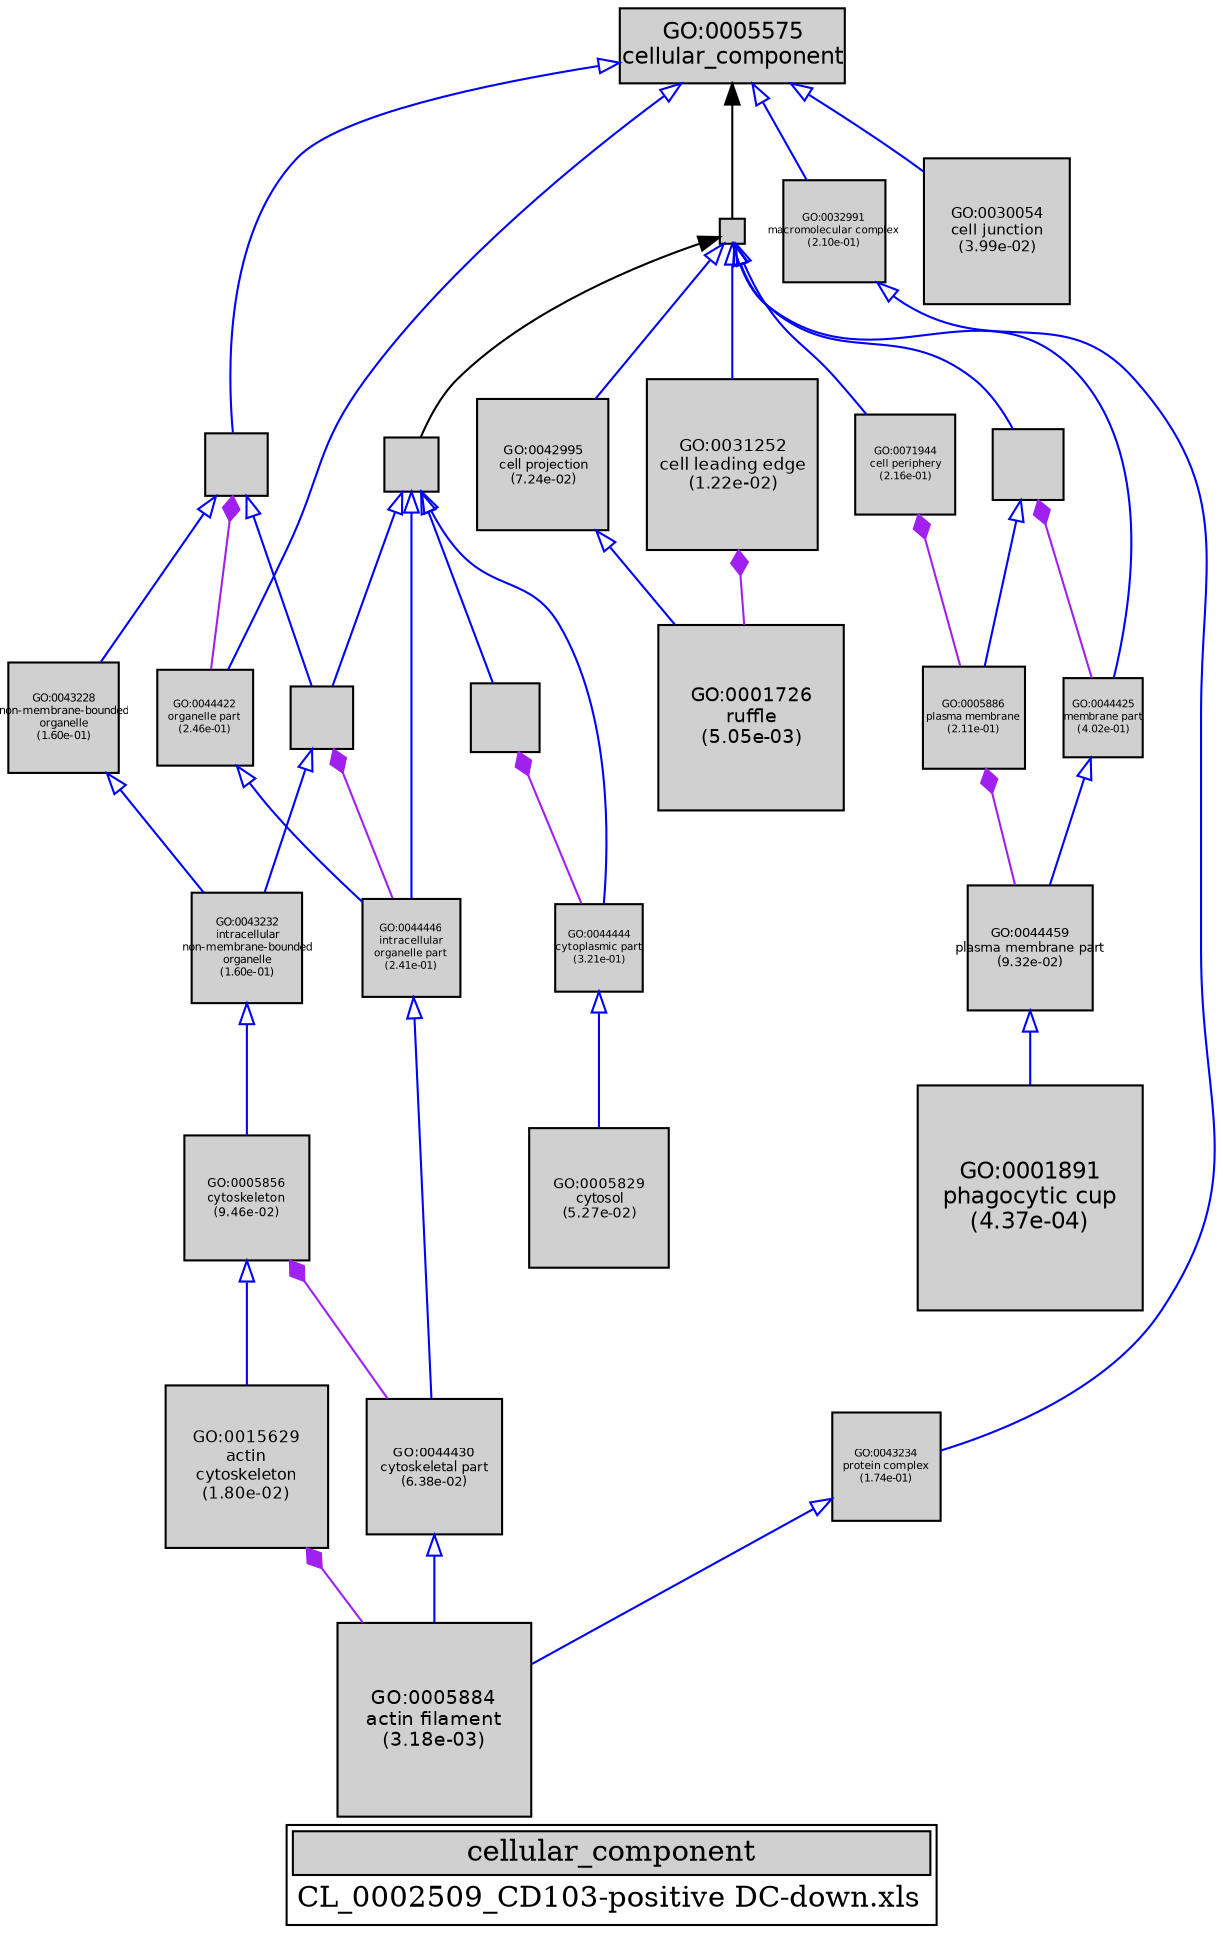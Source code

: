 digraph "cellular_component" {
graph [ bgcolor = "#FFFFFF", label = <<TABLE COLOR="black" BGCOLOR="white"><TR><TD COLSPAN="2" BGCOLOR="#D0D0D0"><FONT COLOR="black">cellular_component</FONT></TD></TR><TR><TD BORDER="0">CL_0002509_CD103-positive DC-down.xls</TD></TR></TABLE>> ];
node [ fontname = "Helvetica" ];

subgraph "nodes" {

node [ style = "filled", fixedsize = "true", width = 1, shape = "box", fontsize = 9, fillcolor = "#D0D0D0", fontcolor = "black", color = "black" ];

"GO:0015629" [ URL = "#GO:0015629", label = <<TABLE BORDER="0"><TR><TD>GO:0015629<BR/>actin<BR/>cytoskeleton<BR/>(1.80e-02)</TD></TR></TABLE>>, width = 1.0834099118, shape = "box", fontsize = 7.80055136492, height = 1.0834099118 ];
"GO:0016020" [ URL = "#GO:0016020", label = "", width = 0.465504875201, shape = "box", height = 0.465504875201 ];
"GO:0001726" [ URL = "#GO:0001726", label = <<TABLE BORDER="0"><TR><TD>GO:0001726<BR/>ruffle<BR/>(5.05e-03)</TD></TR></TABLE>>, width = 1.24139348422, shape = "box", fontsize = 8.93803308635, height = 1.24139348422 ];
"GO:0030054" [ URL = "#GO:0030054", label = <<TABLE BORDER="0"><TR><TD>GO:0030054<BR/>cell junction<BR/>(3.99e-02)</TD></TR></TABLE>>, width = 0.970865413608, shape = "box", fontsize = 6.99023097798, height = 0.970865413608 ];
"GO:0042995" [ URL = "#GO:0042995", label = <<TABLE BORDER="0"><TR><TD>GO:0042995<BR/>cell projection<BR/>(7.24e-02)</TD></TR></TABLE>>, width = 0.877576520015, shape = "box", fontsize = 6.31855094411, height = 0.877576520015 ];
"GO:0005829" [ URL = "#GO:0005829", label = <<TABLE BORDER="0"><TR><TD>GO:0005829<BR/>cytosol<BR/>(5.27e-02)</TD></TR></TABLE>>, width = 0.928507674383, shape = "box", fontsize = 6.68525525555, height = 0.928507674383 ];
"GO:0031252" [ URL = "#GO:0031252", label = <<TABLE BORDER="0"><TR><TD>GO:0031252<BR/>cell leading edge<BR/>(1.22e-02)</TD></TR></TABLE>>, width = 1.13432142064, shape = "box", fontsize = 8.1671142286, height = 1.13432142064 ];
"GO:0044446" [ URL = "#GO:0044446", label = <<TABLE BORDER="0"><TR><TD>GO:0044446<BR/>intracellular<BR/>organelle part<BR/>(2.41e-01)</TD></TR></TABLE>>, width = 0.649900166354, shape = "box", fontsize = 5.0, height = 0.649900166354 ];
"GO:0044464" [ URL = "#GO:0044464", label = "", width = 0.164766955195, shape = "box", height = 0.164766955195 ];
"GO:0005856" [ URL = "#GO:0005856", label = <<TABLE BORDER="0"><TR><TD>GO:0005856<BR/>cytoskeleton<BR/>(9.46e-02)</TD></TR></TABLE>>, width = 0.832402534984, shape = "box", fontsize = 5.99329825188, height = 0.832402534984 ];
"GO:0043226" [ URL = "#GO:0043226", label = "", width = 0.415972814828, shape = "box", height = 0.415972814828 ];
"GO:0044459" [ URL = "#GO:0044459", label = <<TABLE BORDER="0"><TR><TD>GO:0044459<BR/>plasma membrane part<BR/>(9.32e-02)</TD></TR></TABLE>>, width = 0.834941008489, shape = "box", fontsize = 6.01157526112, height = 0.834941008489 ];
"GO:0044425" [ URL = "#GO:0044425", label = <<TABLE BORDER="0"><TR><TD>GO:0044425<BR/>membrane part<BR/>(4.02e-01)</TD></TR></TABLE>>, width = 0.523452566133, shape = "box", fontsize = 5.0, height = 0.523452566133 ];
"GO:0043234" [ URL = "#GO:0043234", label = <<TABLE BORDER="0"><TR><TD>GO:0043234<BR/>protein complex<BR/>(1.74e-01)</TD></TR></TABLE>>, width = 0.718386240843, shape = "box", fontsize = 5.17238093407, height = 0.718386240843 ];
"GO:0005575" [ URL = "#GO:0005575", label = <<TABLE BORDER="0"><TR><TD>GO:0005575<BR/>cellular_component</TD></TR></TABLE>>, width = 1.5, shape = "box", fontsize = 10.8 ];
"GO:0044430" [ URL = "#GO:0044430", label = <<TABLE BORDER="0"><TR><TD>GO:0044430<BR/>cytoskeletal part<BR/>(6.38e-02)</TD></TR></TABLE>>, width = 0.898208873403, shape = "box", fontsize = 6.4671038885, height = 0.898208873403 ];
"GO:0044444" [ URL = "#GO:0044444", label = <<TABLE BORDER="0"><TR><TD>GO:0044444<BR/>cytoplasmic part<BR/>(3.21e-01)</TD></TR></TABLE>>, width = 0.582221521768, shape = "box", fontsize = 5.0, height = 0.582221521768 ];
"GO:0044424" [ URL = "#GO:0044424", label = "", width = 0.361086000245, shape = "box", height = 0.361086000245 ];
"GO:0043232" [ URL = "#GO:0043232", label = <<TABLE BORDER="0"><TR><TD>GO:0043232<BR/>intracellular<BR/>non-membrane-bounded<BR/>organelle<BR/>(1.60e-01)</TD></TR></TABLE>>, width = 0.735660505333, shape = "box", fontsize = 5.2967556384, height = 0.735660505333 ];
"GO:0043228" [ URL = "#GO:0043228", label = <<TABLE BORDER="0"><TR><TD>GO:0043228<BR/>non-membrane-bounded<BR/>organelle<BR/>(1.60e-01)</TD></TR></TABLE>>, width = 0.735660505333, shape = "box", fontsize = 5.2967556384, height = 0.735660505333 ];
"GO:0005886" [ URL = "#GO:0005886", label = <<TABLE BORDER="0"><TR><TD>GO:0005886<BR/>plasma membrane<BR/>(2.11e-01)</TD></TR></TABLE>>, width = 0.678591451303, shape = "box", fontsize = 5.0, height = 0.678591451303 ];
"GO:0005737" [ URL = "#GO:0005737", label = "", width = 0.465148482086, shape = "box", height = 0.465148482086 ];
"GO:0032991" [ URL = "#GO:0032991", label = <<TABLE BORDER="0"><TR><TD>GO:0032991<BR/>macromolecular complex<BR/>(2.10e-01)</TD></TR></TABLE>>, width = 0.679665347569, shape = "box", fontsize = 5.0, height = 0.679665347569 ];
"GO:0044422" [ URL = "#GO:0044422", label = <<TABLE BORDER="0"><TR><TD>GO:0044422<BR/>organelle part<BR/>(2.46e-01)</TD></TR></TABLE>>, width = 0.64537027514, shape = "box", fontsize = 5.0, height = 0.64537027514 ];
"GO:0005884" [ URL = "#GO:0005884", label = <<TABLE BORDER="0"><TR><TD>GO:0005884<BR/>actin filament<BR/>(3.18e-03)</TD></TR></TABLE>>, width = 1.29421958332, shape = "box", fontsize = 9.31838099987, height = 1.29421958332 ];
"GO:0043229" [ URL = "#GO:0043229", label = "", width = 0.416964133696, shape = "box", height = 0.416964133696 ];
"GO:0001891" [ URL = "#GO:0001891", label = <<TABLE BORDER="0"><TR><TD>GO:0001891<BR/>phagocytic cup<BR/>(4.37e-04)</TD></TR></TABLE>>, width = 1.5, shape = "box", fontsize = 10.8, height = 1.5 ];
"GO:0071944" [ URL = "#GO:0071944", label = <<TABLE BORDER="0"><TR><TD>GO:0071944<BR/>cell periphery<BR/>(2.16e-01)</TD></TR></TABLE>>, width = 0.673400680759, shape = "box", fontsize = 5.0, height = 0.673400680759 ];
}
subgraph "edges" {


edge [ dir = "back", weight = 1 ];
subgraph "regulates" {


edge [ color = "cyan", arrowtail = "none" ];
subgraph "positive" {


edge [ color = "green", arrowtail = "vee" ];
}
subgraph "negative" {


edge [ color = "red", arrowtail = "tee" ];
}
}
subgraph "part_of" {


edge [ color = "purple", arrowtail = "diamond", weight = 2.5 ];
"GO:0015629" -> "GO:0005884";
"GO:0005856" -> "GO:0044430";
"GO:0043226" -> "GO:0044422";
"GO:0071944" -> "GO:0005886";
"GO:0005737" -> "GO:0044444";
"GO:0031252" -> "GO:0001726";
"GO:0016020" -> "GO:0044425";
"GO:0043229" -> "GO:0044446";
"GO:0005886" -> "GO:0044459";
}
subgraph "is_a" {


edge [ color = "blue", arrowtail = "empty", weight = 5.0 ];
"GO:0044464" -> "GO:0031252";
"GO:0032991" -> "GO:0043234";
"GO:0044459" -> "GO:0001891";
"GO:0005575" -> "GO:0044422";
"GO:0044446" -> "GO:0044430";
"GO:0005575" -> "GO:0030054";
"GO:0005575" -> "GO:0043226";
"GO:0044424" -> "GO:0005737";
"GO:0005856" -> "GO:0015629";
"GO:0044464" -> "GO:0071944";
"GO:0042995" -> "GO:0001726";
"GO:0044424" -> "GO:0043229";
"GO:0016020" -> "GO:0005886";
"GO:0044430" -> "GO:0005884";
"GO:0044464" -> "GO:0042995";
"GO:0043234" -> "GO:0005884";
"GO:0044424" -> "GO:0044444";
"GO:0044422" -> "GO:0044446";
"GO:0044464" -> "GO:0016020";
"GO:0005575" -> "GO:0032991";
"GO:0044425" -> "GO:0044459";
"GO:0044464" -> "GO:0044425";
"GO:0044424" -> "GO:0044446";
"GO:0043226" -> "GO:0043229";
"GO:0044444" -> "GO:0005829";
"GO:0043229" -> "GO:0043232";
"GO:0043228" -> "GO:0043232";
"GO:0043226" -> "GO:0043228";
"GO:0043232" -> "GO:0005856";
}
"GO:0005575" -> "GO:0044464";
"GO:0044464" -> "GO:0044424";
}
}
